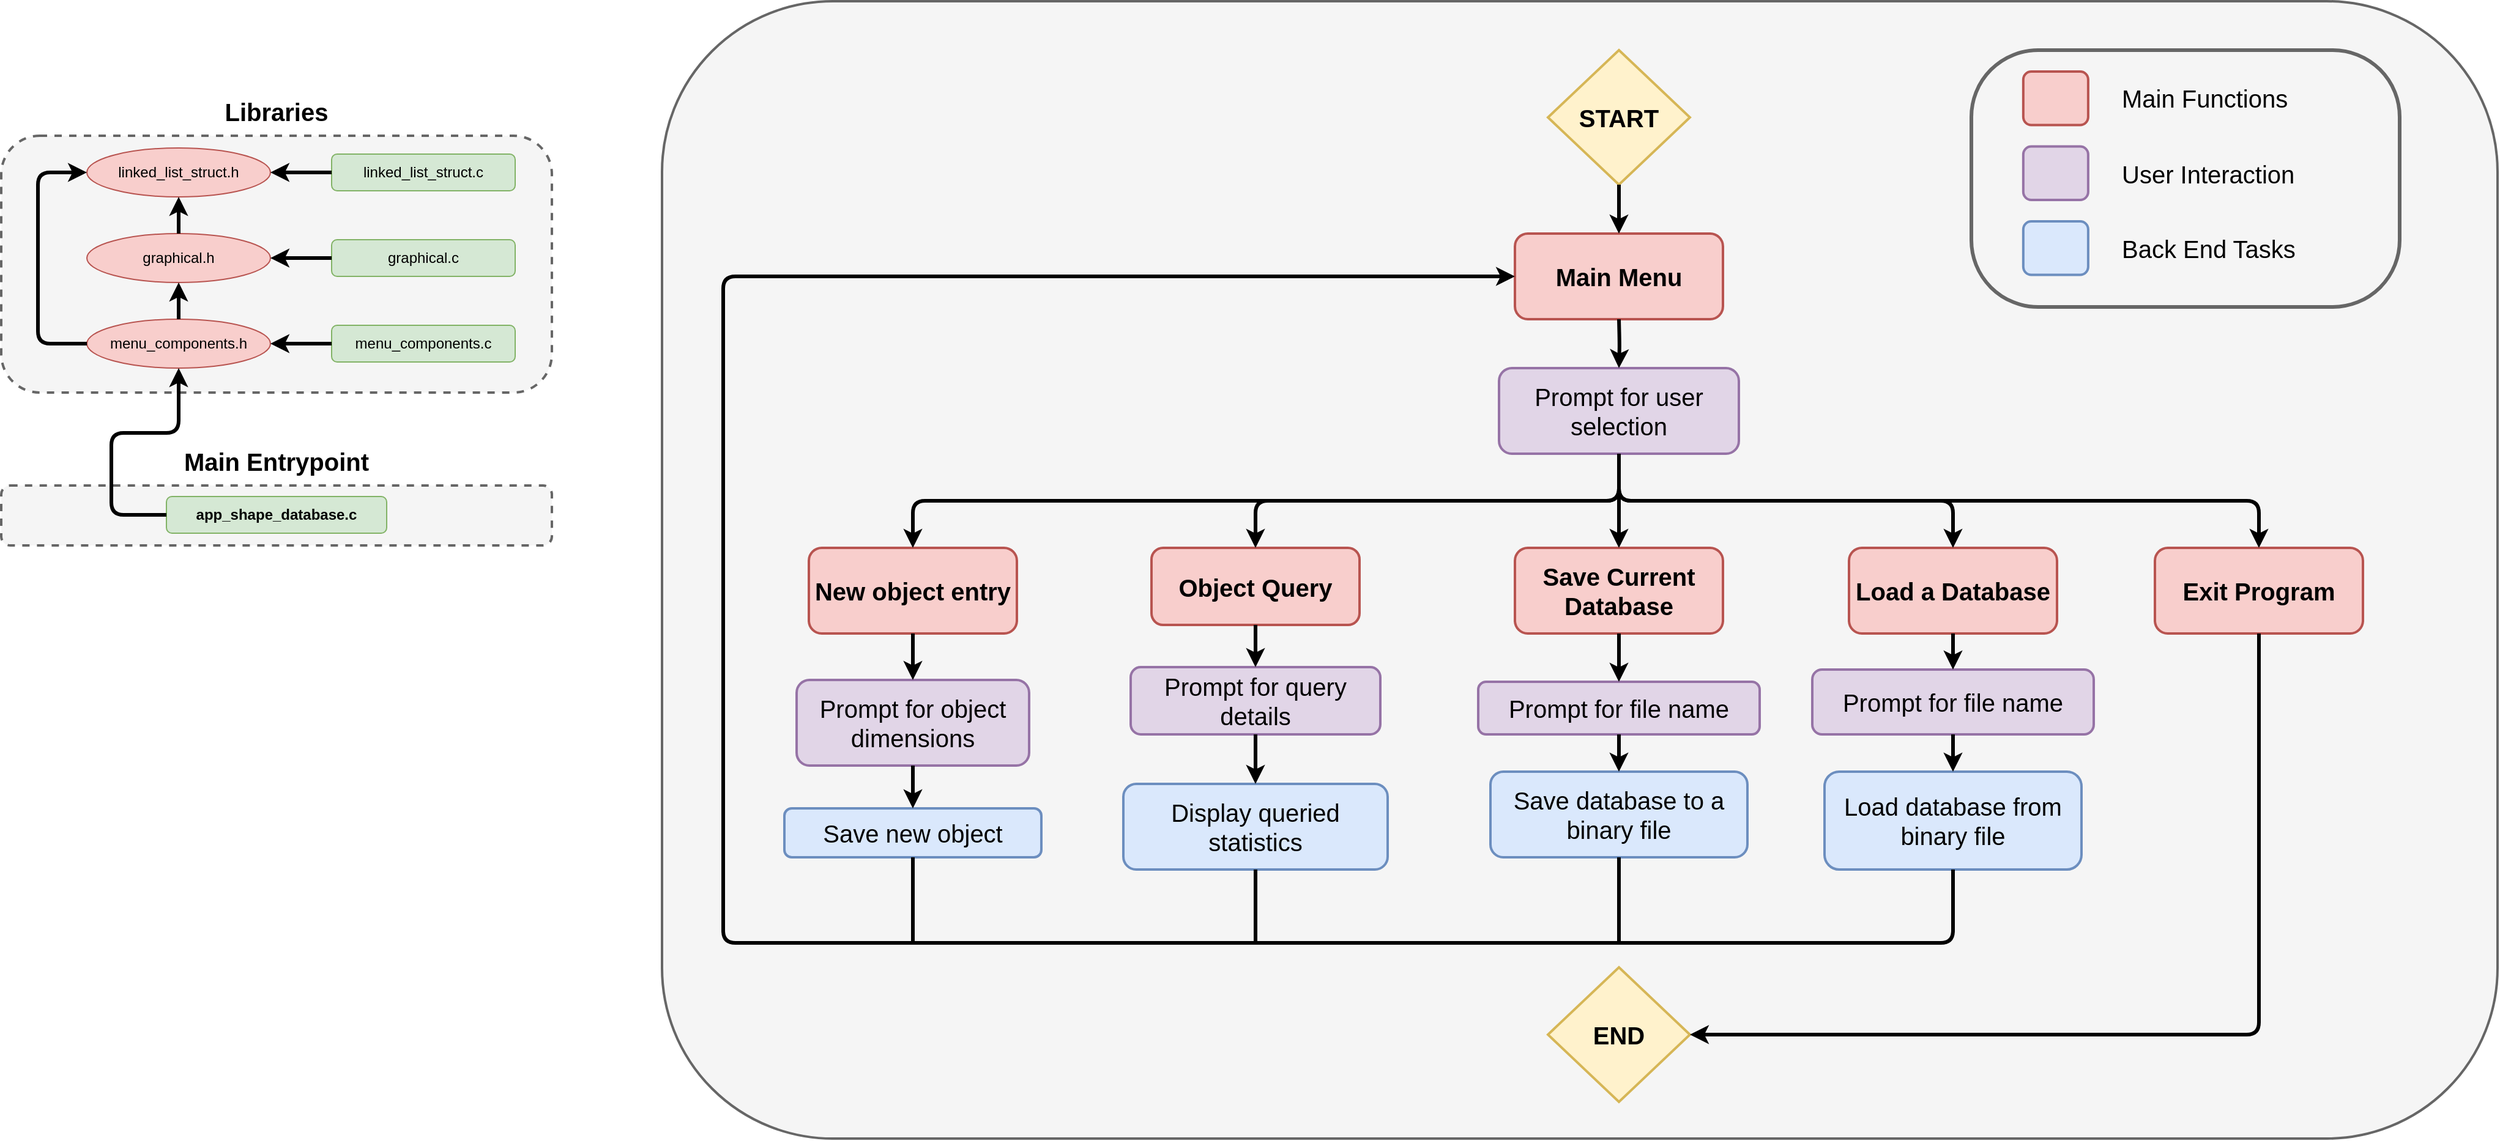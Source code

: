 <mxfile version="15.4.3" type="github">
  <diagram id="C5RBs43oDa-KdzZeNtuy" name="Page-1">
    <mxGraphModel dx="2795" dy="1154" grid="1" gridSize="10" guides="1" tooltips="1" connect="1" arrows="1" fold="1" page="1" pageScale="1" pageWidth="827" pageHeight="1169" math="0" shadow="0">
      <root>
        <mxCell id="WIyWlLk6GJQsqaUBKTNV-0" />
        <mxCell id="WIyWlLk6GJQsqaUBKTNV-1" parent="WIyWlLk6GJQsqaUBKTNV-0" />
        <mxCell id="YDrGcPQDK-OZlm-c5IT4-27" value="" style="group" vertex="1" connectable="0" parent="WIyWlLk6GJQsqaUBKTNV-1">
          <mxGeometry x="-60" y="100" width="450" height="375" as="geometry" />
        </mxCell>
        <mxCell id="YDrGcPQDK-OZlm-c5IT4-21" value="" style="rounded=1;whiteSpace=wrap;html=1;fillColor=#f5f5f5;strokeWidth=2;dashed=1;strokeColor=#666666;fontColor=#333333;" vertex="1" parent="YDrGcPQDK-OZlm-c5IT4-27">
          <mxGeometry y="40" width="450" height="210" as="geometry" />
        </mxCell>
        <mxCell id="YDrGcPQDK-OZlm-c5IT4-23" value="" style="rounded=1;whiteSpace=wrap;html=1;fillColor=#f5f5f5;strokeWidth=2;dashed=1;strokeColor=#666666;fontColor=#333333;" vertex="1" parent="YDrGcPQDK-OZlm-c5IT4-27">
          <mxGeometry y="326" width="450" height="49" as="geometry" />
        </mxCell>
        <mxCell id="YDrGcPQDK-OZlm-c5IT4-0" value="linked_list_struct.c" style="rounded=1;whiteSpace=wrap;html=1;fillColor=#d5e8d4;strokeColor=#82b366;" vertex="1" parent="YDrGcPQDK-OZlm-c5IT4-27">
          <mxGeometry x="270" y="55" width="150" height="30" as="geometry" />
        </mxCell>
        <mxCell id="YDrGcPQDK-OZlm-c5IT4-2" value="linked_list_struct.h" style="ellipse;whiteSpace=wrap;html=1;fillColor=#f8cecc;strokeColor=#b85450;" vertex="1" parent="YDrGcPQDK-OZlm-c5IT4-27">
          <mxGeometry x="70" y="50" width="150" height="40" as="geometry" />
        </mxCell>
        <mxCell id="YDrGcPQDK-OZlm-c5IT4-3" value="graphical.c" style="rounded=1;whiteSpace=wrap;html=1;fillColor=#d5e8d4;strokeColor=#82b366;" vertex="1" parent="YDrGcPQDK-OZlm-c5IT4-27">
          <mxGeometry x="270" y="125" width="150" height="30" as="geometry" />
        </mxCell>
        <mxCell id="YDrGcPQDK-OZlm-c5IT4-4" value="graphical.h" style="ellipse;whiteSpace=wrap;html=1;fillColor=#f8cecc;strokeColor=#b85450;" vertex="1" parent="YDrGcPQDK-OZlm-c5IT4-27">
          <mxGeometry x="70" y="120" width="150" height="40" as="geometry" />
        </mxCell>
        <mxCell id="YDrGcPQDK-OZlm-c5IT4-5" value="menu_components.c" style="rounded=1;whiteSpace=wrap;html=1;fillColor=#d5e8d4;strokeColor=#82b366;" vertex="1" parent="YDrGcPQDK-OZlm-c5IT4-27">
          <mxGeometry x="270" y="195" width="150" height="30" as="geometry" />
        </mxCell>
        <mxCell id="YDrGcPQDK-OZlm-c5IT4-6" value="menu_components.h" style="ellipse;whiteSpace=wrap;html=1;fillColor=#f8cecc;strokeColor=#b85450;" vertex="1" parent="YDrGcPQDK-OZlm-c5IT4-27">
          <mxGeometry x="70" y="190" width="150" height="40" as="geometry" />
        </mxCell>
        <mxCell id="YDrGcPQDK-OZlm-c5IT4-13" value="" style="endArrow=classic;html=1;rounded=1;strokeWidth=3;edgeStyle=orthogonalEdgeStyle;entryX=1;entryY=0.5;entryDx=0;entryDy=0;exitX=0;exitY=0.5;exitDx=0;exitDy=0;" edge="1" parent="YDrGcPQDK-OZlm-c5IT4-27" source="YDrGcPQDK-OZlm-c5IT4-0" target="YDrGcPQDK-OZlm-c5IT4-2">
          <mxGeometry width="50" height="50" relative="1" as="geometry">
            <mxPoint x="230" y="80" as="sourcePoint" />
            <mxPoint x="380" y="20" as="targetPoint" />
          </mxGeometry>
        </mxCell>
        <mxCell id="YDrGcPQDK-OZlm-c5IT4-14" value="" style="endArrow=classic;html=1;rounded=1;strokeWidth=3;edgeStyle=orthogonalEdgeStyle;exitX=0;exitY=0.5;exitDx=0;exitDy=0;entryX=1;entryY=0.5;entryDx=0;entryDy=0;" edge="1" parent="YDrGcPQDK-OZlm-c5IT4-27" source="YDrGcPQDK-OZlm-c5IT4-3" target="YDrGcPQDK-OZlm-c5IT4-4">
          <mxGeometry width="50" height="50" relative="1" as="geometry">
            <mxPoint x="325" y="60" as="sourcePoint" />
            <mxPoint x="450" y="90" as="targetPoint" />
          </mxGeometry>
        </mxCell>
        <mxCell id="YDrGcPQDK-OZlm-c5IT4-15" value="" style="endArrow=classic;html=1;rounded=1;strokeWidth=3;edgeStyle=orthogonalEdgeStyle;exitX=0;exitY=0.5;exitDx=0;exitDy=0;entryX=1;entryY=0.5;entryDx=0;entryDy=0;" edge="1" parent="YDrGcPQDK-OZlm-c5IT4-27" source="YDrGcPQDK-OZlm-c5IT4-5" target="YDrGcPQDK-OZlm-c5IT4-6">
          <mxGeometry width="50" height="50" relative="1" as="geometry">
            <mxPoint x="335" y="70" as="sourcePoint" />
            <mxPoint x="335" y="130" as="targetPoint" />
          </mxGeometry>
        </mxCell>
        <mxCell id="YDrGcPQDK-OZlm-c5IT4-16" value="" style="endArrow=classic;html=1;rounded=1;strokeWidth=3;edgeStyle=orthogonalEdgeStyle;exitX=0.5;exitY=0;exitDx=0;exitDy=0;entryX=0.5;entryY=1;entryDx=0;entryDy=0;" edge="1" parent="YDrGcPQDK-OZlm-c5IT4-27" source="YDrGcPQDK-OZlm-c5IT4-4" target="YDrGcPQDK-OZlm-c5IT4-2">
          <mxGeometry width="50" height="50" relative="1" as="geometry">
            <mxPoint x="515" y="110" as="sourcePoint" />
            <mxPoint x="440" y="-10" as="targetPoint" />
          </mxGeometry>
        </mxCell>
        <mxCell id="YDrGcPQDK-OZlm-c5IT4-17" value="" style="endArrow=classic;html=1;rounded=1;strokeWidth=3;edgeStyle=orthogonalEdgeStyle;exitX=0;exitY=0.5;exitDx=0;exitDy=0;entryX=0;entryY=0.5;entryDx=0;entryDy=0;" edge="1" parent="YDrGcPQDK-OZlm-c5IT4-27" source="YDrGcPQDK-OZlm-c5IT4-6" target="YDrGcPQDK-OZlm-c5IT4-2">
          <mxGeometry width="50" height="50" relative="1" as="geometry">
            <mxPoint x="525" y="120" as="sourcePoint" />
            <mxPoint x="110" as="targetPoint" />
            <Array as="points">
              <mxPoint x="30" y="210" />
              <mxPoint x="30" y="70" />
            </Array>
          </mxGeometry>
        </mxCell>
        <mxCell id="YDrGcPQDK-OZlm-c5IT4-18" value="app_shape_database.c" style="rounded=1;whiteSpace=wrap;html=1;fontStyle=1;fillColor=#d5e8d4;strokeColor=#82b366;" vertex="1" parent="YDrGcPQDK-OZlm-c5IT4-27">
          <mxGeometry x="135" y="335" width="180" height="30" as="geometry" />
        </mxCell>
        <mxCell id="YDrGcPQDK-OZlm-c5IT4-19" value="" style="endArrow=classic;html=1;rounded=1;strokeWidth=3;edgeStyle=orthogonalEdgeStyle;exitX=0.5;exitY=0;exitDx=0;exitDy=0;entryX=0.5;entryY=1;entryDx=0;entryDy=0;" edge="1" parent="YDrGcPQDK-OZlm-c5IT4-27" source="YDrGcPQDK-OZlm-c5IT4-6" target="YDrGcPQDK-OZlm-c5IT4-4">
          <mxGeometry width="50" height="50" relative="1" as="geometry">
            <mxPoint x="155" y="130" as="sourcePoint" />
            <mxPoint x="155" y="100" as="targetPoint" />
          </mxGeometry>
        </mxCell>
        <mxCell id="YDrGcPQDK-OZlm-c5IT4-20" value="" style="endArrow=classic;html=1;rounded=1;strokeWidth=3;edgeStyle=orthogonalEdgeStyle;entryX=0.5;entryY=1;entryDx=0;entryDy=0;exitX=0;exitY=0.5;exitDx=0;exitDy=0;" edge="1" parent="YDrGcPQDK-OZlm-c5IT4-27" source="YDrGcPQDK-OZlm-c5IT4-18" target="YDrGcPQDK-OZlm-c5IT4-6">
          <mxGeometry width="50" height="50" relative="1" as="geometry">
            <mxPoint x="165" y="140" as="sourcePoint" />
            <mxPoint x="165" y="110" as="targetPoint" />
            <Array as="points">
              <mxPoint x="90" y="350" />
              <mxPoint x="90" y="283" />
              <mxPoint x="145" y="283" />
            </Array>
          </mxGeometry>
        </mxCell>
        <mxCell id="YDrGcPQDK-OZlm-c5IT4-22" value="&lt;font style=&quot;font-size: 20px;&quot;&gt;&lt;b style=&quot;font-size: 20px;&quot;&gt;Libraries&lt;/b&gt;&lt;/font&gt;" style="text;html=1;strokeColor=none;fillColor=none;align=center;verticalAlign=middle;whiteSpace=wrap;rounded=0;dashed=1;fontSize=20;" vertex="1" parent="YDrGcPQDK-OZlm-c5IT4-27">
          <mxGeometry width="450" height="40" as="geometry" />
        </mxCell>
        <mxCell id="YDrGcPQDK-OZlm-c5IT4-24" value="&lt;font style=&quot;font-size: 20px;&quot;&gt;&lt;b style=&quot;font-size: 20px;&quot;&gt;Main Entrypoint&lt;br style=&quot;font-size: 20px;&quot;&gt;&lt;/b&gt;&lt;/font&gt;" style="text;html=1;strokeColor=none;fillColor=none;align=center;verticalAlign=middle;whiteSpace=wrap;rounded=0;dashed=1;fontSize=20;" vertex="1" parent="YDrGcPQDK-OZlm-c5IT4-27">
          <mxGeometry y="286" width="450" height="40" as="geometry" />
        </mxCell>
        <mxCell id="YDrGcPQDK-OZlm-c5IT4-78" value="" style="group" vertex="1" connectable="0" parent="WIyWlLk6GJQsqaUBKTNV-1">
          <mxGeometry x="480" y="30" width="1500" height="930" as="geometry" />
        </mxCell>
        <mxCell id="YDrGcPQDK-OZlm-c5IT4-68" value="" style="rounded=1;whiteSpace=wrap;html=1;fontSize=20;strokeWidth=2;fillColor=#f5f5f5;strokeColor=#666666;fontColor=#333333;" vertex="1" parent="YDrGcPQDK-OZlm-c5IT4-78">
          <mxGeometry width="1500" height="930" as="geometry" />
        </mxCell>
        <mxCell id="YDrGcPQDK-OZlm-c5IT4-28" value="Main Menu" style="rounded=1;whiteSpace=wrap;html=1;fontSize=20;strokeWidth=2;fillColor=#f8cecc;fontStyle=1;strokeColor=#b85450;" vertex="1" parent="YDrGcPQDK-OZlm-c5IT4-78">
          <mxGeometry x="697" y="190" width="170" height="70" as="geometry" />
        </mxCell>
        <mxCell id="YDrGcPQDK-OZlm-c5IT4-29" value="START" style="rhombus;whiteSpace=wrap;html=1;fontSize=20;strokeWidth=2;fillColor=#fff2cc;strokeColor=#d6b656;fontStyle=1" vertex="1" parent="YDrGcPQDK-OZlm-c5IT4-78">
          <mxGeometry x="724" y="40" width="116" height="110" as="geometry" />
        </mxCell>
        <mxCell id="YDrGcPQDK-OZlm-c5IT4-31" value="Prompt for user selection" style="rounded=1;whiteSpace=wrap;html=1;fontSize=20;strokeWidth=2;fillColor=#e1d5e7;strokeColor=#9673a6;" vertex="1" parent="YDrGcPQDK-OZlm-c5IT4-78">
          <mxGeometry x="684" y="300" width="196" height="70" as="geometry" />
        </mxCell>
        <mxCell id="YDrGcPQDK-OZlm-c5IT4-32" value="&lt;b&gt;New object entry&lt;/b&gt;" style="rounded=1;whiteSpace=wrap;html=1;fontSize=20;strokeWidth=2;fillColor=#f8cecc;strokeColor=#b85450;" vertex="1" parent="YDrGcPQDK-OZlm-c5IT4-78">
          <mxGeometry x="120" y="447" width="170" height="70" as="geometry" />
        </mxCell>
        <mxCell id="YDrGcPQDK-OZlm-c5IT4-33" value="Prompt for object dimensions" style="rounded=1;whiteSpace=wrap;html=1;fontSize=20;strokeWidth=2;fillColor=#e1d5e7;strokeColor=#9673a6;" vertex="1" parent="YDrGcPQDK-OZlm-c5IT4-78">
          <mxGeometry x="110" y="555" width="190" height="70" as="geometry" />
        </mxCell>
        <mxCell id="YDrGcPQDK-OZlm-c5IT4-34" value="Save new object" style="rounded=1;whiteSpace=wrap;html=1;fontSize=20;strokeWidth=2;fillColor=#dae8fc;strokeColor=#6c8ebf;" vertex="1" parent="YDrGcPQDK-OZlm-c5IT4-78">
          <mxGeometry x="100" y="660" width="210" height="40" as="geometry" />
        </mxCell>
        <mxCell id="YDrGcPQDK-OZlm-c5IT4-35" value="Object Query" style="rounded=1;whiteSpace=wrap;html=1;fontSize=20;strokeWidth=2;fillColor=#f8cecc;fontStyle=1;strokeColor=#b85450;" vertex="1" parent="YDrGcPQDK-OZlm-c5IT4-78">
          <mxGeometry x="400" y="447" width="170" height="63" as="geometry" />
        </mxCell>
        <mxCell id="YDrGcPQDK-OZlm-c5IT4-36" value="Prompt for query details" style="rounded=1;whiteSpace=wrap;html=1;fontSize=20;strokeWidth=2;fillColor=#e1d5e7;strokeColor=#9673a6;" vertex="1" parent="YDrGcPQDK-OZlm-c5IT4-78">
          <mxGeometry x="383" y="544.5" width="204" height="55" as="geometry" />
        </mxCell>
        <mxCell id="YDrGcPQDK-OZlm-c5IT4-37" value="Save Current Database" style="rounded=1;whiteSpace=wrap;html=1;fontSize=20;strokeWidth=2;fillColor=#f8cecc;fontStyle=1;strokeColor=#b85450;" vertex="1" parent="YDrGcPQDK-OZlm-c5IT4-78">
          <mxGeometry x="697" y="447" width="170" height="70" as="geometry" />
        </mxCell>
        <mxCell id="YDrGcPQDK-OZlm-c5IT4-38" value="Prompt for file name" style="rounded=1;whiteSpace=wrap;html=1;fontSize=20;strokeWidth=2;fillColor=#e1d5e7;strokeColor=#9673a6;" vertex="1" parent="YDrGcPQDK-OZlm-c5IT4-78">
          <mxGeometry x="667" y="556.5" width="230" height="43" as="geometry" />
        </mxCell>
        <mxCell id="YDrGcPQDK-OZlm-c5IT4-39" value="Display queried statistics" style="rounded=1;whiteSpace=wrap;html=1;fontSize=20;strokeWidth=2;fillColor=#dae8fc;strokeColor=#6c8ebf;" vertex="1" parent="YDrGcPQDK-OZlm-c5IT4-78">
          <mxGeometry x="377" y="640" width="216" height="70" as="geometry" />
        </mxCell>
        <mxCell id="YDrGcPQDK-OZlm-c5IT4-40" value="Save database to a binary file" style="rounded=1;whiteSpace=wrap;html=1;fontSize=20;strokeWidth=2;fillColor=#dae8fc;strokeColor=#6c8ebf;" vertex="1" parent="YDrGcPQDK-OZlm-c5IT4-78">
          <mxGeometry x="677" y="630" width="210" height="70" as="geometry" />
        </mxCell>
        <mxCell id="YDrGcPQDK-OZlm-c5IT4-41" value="Load a Database" style="rounded=1;whiteSpace=wrap;html=1;fontSize=20;strokeWidth=2;fillColor=#f8cecc;fontStyle=1;strokeColor=#b85450;" vertex="1" parent="YDrGcPQDK-OZlm-c5IT4-78">
          <mxGeometry x="970" y="447" width="170" height="70" as="geometry" />
        </mxCell>
        <mxCell id="YDrGcPQDK-OZlm-c5IT4-42" value="Prompt for file name" style="rounded=1;whiteSpace=wrap;html=1;fontSize=20;strokeWidth=2;fillColor=#e1d5e7;strokeColor=#9673a6;" vertex="1" parent="YDrGcPQDK-OZlm-c5IT4-78">
          <mxGeometry x="940" y="546.5" width="230" height="53" as="geometry" />
        </mxCell>
        <mxCell id="YDrGcPQDK-OZlm-c5IT4-43" value="Load database from binary file" style="rounded=1;whiteSpace=wrap;html=1;fontSize=20;strokeWidth=2;fillColor=#dae8fc;strokeColor=#6c8ebf;" vertex="1" parent="YDrGcPQDK-OZlm-c5IT4-78">
          <mxGeometry x="950" y="630" width="210" height="80" as="geometry" />
        </mxCell>
        <mxCell id="YDrGcPQDK-OZlm-c5IT4-44" value="Exit Program" style="rounded=1;whiteSpace=wrap;html=1;fontSize=20;strokeWidth=2;fillColor=#f8cecc;fontStyle=1;strokeColor=#b85450;" vertex="1" parent="YDrGcPQDK-OZlm-c5IT4-78">
          <mxGeometry x="1220" y="447" width="170" height="70" as="geometry" />
        </mxCell>
        <mxCell id="YDrGcPQDK-OZlm-c5IT4-46" value="END" style="rhombus;whiteSpace=wrap;html=1;fontSize=20;strokeWidth=2;fillColor=#fff2cc;strokeColor=#d6b656;fontStyle=1" vertex="1" parent="YDrGcPQDK-OZlm-c5IT4-78">
          <mxGeometry x="724" y="790" width="116" height="110" as="geometry" />
        </mxCell>
        <mxCell id="YDrGcPQDK-OZlm-c5IT4-47" value="" style="endArrow=classic;html=1;rounded=1;strokeWidth=3;edgeStyle=orthogonalEdgeStyle;entryX=0.5;entryY=0;entryDx=0;entryDy=0;exitX=0.5;exitY=1;exitDx=0;exitDy=0;" edge="1" parent="YDrGcPQDK-OZlm-c5IT4-78" source="YDrGcPQDK-OZlm-c5IT4-29" target="YDrGcPQDK-OZlm-c5IT4-28">
          <mxGeometry width="50" height="50" relative="1" as="geometry">
            <mxPoint x="674" y="140" as="sourcePoint" />
            <mxPoint x="624" y="140" as="targetPoint" />
          </mxGeometry>
        </mxCell>
        <mxCell id="YDrGcPQDK-OZlm-c5IT4-48" value="" style="endArrow=classic;html=1;rounded=1;strokeWidth=3;edgeStyle=orthogonalEdgeStyle;entryX=0.5;entryY=0;entryDx=0;entryDy=0;" edge="1" parent="YDrGcPQDK-OZlm-c5IT4-78" target="YDrGcPQDK-OZlm-c5IT4-31">
          <mxGeometry width="50" height="50" relative="1" as="geometry">
            <mxPoint x="782" y="260" as="sourcePoint" />
            <mxPoint x="792" y="200" as="targetPoint" />
          </mxGeometry>
        </mxCell>
        <mxCell id="YDrGcPQDK-OZlm-c5IT4-49" value="" style="endArrow=classic;html=1;rounded=1;strokeWidth=3;edgeStyle=orthogonalEdgeStyle;entryX=0.5;entryY=0;entryDx=0;entryDy=0;exitX=0.5;exitY=1;exitDx=0;exitDy=0;" edge="1" parent="YDrGcPQDK-OZlm-c5IT4-78" source="YDrGcPQDK-OZlm-c5IT4-31" target="YDrGcPQDK-OZlm-c5IT4-44">
          <mxGeometry width="50" height="50" relative="1" as="geometry">
            <mxPoint x="548" y="140" as="sourcePoint" />
            <mxPoint x="548" y="180" as="targetPoint" />
          </mxGeometry>
        </mxCell>
        <mxCell id="YDrGcPQDK-OZlm-c5IT4-50" value="" style="endArrow=classic;html=1;rounded=1;strokeWidth=3;edgeStyle=orthogonalEdgeStyle;entryX=0.5;entryY=0;entryDx=0;entryDy=0;exitX=0.5;exitY=1;exitDx=0;exitDy=0;" edge="1" parent="YDrGcPQDK-OZlm-c5IT4-78" source="YDrGcPQDK-OZlm-c5IT4-31" target="YDrGcPQDK-OZlm-c5IT4-41">
          <mxGeometry width="50" height="50" relative="1" as="geometry">
            <mxPoint x="792" y="380" as="sourcePoint" />
            <mxPoint x="1305" y="457" as="targetPoint" />
          </mxGeometry>
        </mxCell>
        <mxCell id="YDrGcPQDK-OZlm-c5IT4-51" value="" style="endArrow=classic;html=1;rounded=1;strokeWidth=3;edgeStyle=orthogonalEdgeStyle;entryX=0.5;entryY=0;entryDx=0;entryDy=0;exitX=0.5;exitY=1;exitDx=0;exitDy=0;" edge="1" parent="YDrGcPQDK-OZlm-c5IT4-78" source="YDrGcPQDK-OZlm-c5IT4-31" target="YDrGcPQDK-OZlm-c5IT4-37">
          <mxGeometry width="50" height="50" relative="1" as="geometry">
            <mxPoint x="802" y="390" as="sourcePoint" />
            <mxPoint x="1315" y="467" as="targetPoint" />
          </mxGeometry>
        </mxCell>
        <mxCell id="YDrGcPQDK-OZlm-c5IT4-52" value="" style="endArrow=classic;html=1;rounded=1;strokeWidth=3;edgeStyle=orthogonalEdgeStyle;entryX=0.5;entryY=0;entryDx=0;entryDy=0;exitX=0.5;exitY=1;exitDx=0;exitDy=0;" edge="1" parent="YDrGcPQDK-OZlm-c5IT4-78" source="YDrGcPQDK-OZlm-c5IT4-31" target="YDrGcPQDK-OZlm-c5IT4-35">
          <mxGeometry width="50" height="50" relative="1" as="geometry">
            <mxPoint x="812" y="400" as="sourcePoint" />
            <mxPoint x="1325" y="477" as="targetPoint" />
          </mxGeometry>
        </mxCell>
        <mxCell id="YDrGcPQDK-OZlm-c5IT4-53" value="" style="endArrow=classic;html=1;rounded=1;strokeWidth=3;edgeStyle=orthogonalEdgeStyle;entryX=0.5;entryY=0;entryDx=0;entryDy=0;exitX=0.5;exitY=1;exitDx=0;exitDy=0;" edge="1" parent="YDrGcPQDK-OZlm-c5IT4-78" source="YDrGcPQDK-OZlm-c5IT4-31" target="YDrGcPQDK-OZlm-c5IT4-32">
          <mxGeometry width="50" height="50" relative="1" as="geometry">
            <mxPoint x="792" y="380" as="sourcePoint" />
            <mxPoint x="495" y="457" as="targetPoint" />
          </mxGeometry>
        </mxCell>
        <mxCell id="YDrGcPQDK-OZlm-c5IT4-54" value="" style="endArrow=classic;html=1;rounded=1;strokeWidth=3;edgeStyle=orthogonalEdgeStyle;entryX=1;entryY=0.5;entryDx=0;entryDy=0;exitX=0.5;exitY=1;exitDx=0;exitDy=0;" edge="1" parent="YDrGcPQDK-OZlm-c5IT4-78" source="YDrGcPQDK-OZlm-c5IT4-44" target="YDrGcPQDK-OZlm-c5IT4-46">
          <mxGeometry width="50" height="50" relative="1" as="geometry">
            <mxPoint x="792" y="380" as="sourcePoint" />
            <mxPoint x="1315" y="457" as="targetPoint" />
          </mxGeometry>
        </mxCell>
        <mxCell id="YDrGcPQDK-OZlm-c5IT4-55" value="" style="endArrow=classic;html=1;rounded=1;strokeWidth=3;edgeStyle=orthogonalEdgeStyle;entryX=0.5;entryY=0;entryDx=0;entryDy=0;exitX=0.5;exitY=1;exitDx=0;exitDy=0;" edge="1" parent="YDrGcPQDK-OZlm-c5IT4-78" source="YDrGcPQDK-OZlm-c5IT4-37" target="YDrGcPQDK-OZlm-c5IT4-38">
          <mxGeometry width="50" height="50" relative="1" as="geometry">
            <mxPoint x="792" y="160" as="sourcePoint" />
            <mxPoint x="792" y="200" as="targetPoint" />
          </mxGeometry>
        </mxCell>
        <mxCell id="YDrGcPQDK-OZlm-c5IT4-56" value="" style="endArrow=classic;html=1;rounded=1;strokeWidth=3;edgeStyle=orthogonalEdgeStyle;entryX=0.5;entryY=0;entryDx=0;entryDy=0;exitX=0.5;exitY=1;exitDx=0;exitDy=0;" edge="1" parent="YDrGcPQDK-OZlm-c5IT4-78" source="YDrGcPQDK-OZlm-c5IT4-38" target="YDrGcPQDK-OZlm-c5IT4-40">
          <mxGeometry width="50" height="50" relative="1" as="geometry">
            <mxPoint x="792" y="527" as="sourcePoint" />
            <mxPoint x="792" y="559.5" as="targetPoint" />
          </mxGeometry>
        </mxCell>
        <mxCell id="YDrGcPQDK-OZlm-c5IT4-57" value="" style="endArrow=classic;html=1;rounded=1;strokeWidth=3;edgeStyle=orthogonalEdgeStyle;entryX=0.5;entryY=0;entryDx=0;entryDy=0;exitX=0.5;exitY=1;exitDx=0;exitDy=0;" edge="1" parent="YDrGcPQDK-OZlm-c5IT4-78" source="YDrGcPQDK-OZlm-c5IT4-41" target="YDrGcPQDK-OZlm-c5IT4-42">
          <mxGeometry width="50" height="50" relative="1" as="geometry">
            <mxPoint x="802" y="537" as="sourcePoint" />
            <mxPoint x="802" y="569.5" as="targetPoint" />
          </mxGeometry>
        </mxCell>
        <mxCell id="YDrGcPQDK-OZlm-c5IT4-58" value="" style="endArrow=classic;html=1;rounded=1;strokeWidth=3;edgeStyle=orthogonalEdgeStyle;entryX=0.5;entryY=0;entryDx=0;entryDy=0;exitX=0.5;exitY=1;exitDx=0;exitDy=0;" edge="1" parent="YDrGcPQDK-OZlm-c5IT4-78" source="YDrGcPQDK-OZlm-c5IT4-42" target="YDrGcPQDK-OZlm-c5IT4-43">
          <mxGeometry width="50" height="50" relative="1" as="geometry">
            <mxPoint x="812" y="547" as="sourcePoint" />
            <mxPoint x="812" y="579.5" as="targetPoint" />
          </mxGeometry>
        </mxCell>
        <mxCell id="YDrGcPQDK-OZlm-c5IT4-59" value="" style="endArrow=classic;html=1;rounded=1;strokeWidth=3;edgeStyle=orthogonalEdgeStyle;entryX=0;entryY=0.5;entryDx=0;entryDy=0;exitX=0.5;exitY=1;exitDx=0;exitDy=0;" edge="1" parent="YDrGcPQDK-OZlm-c5IT4-78" source="YDrGcPQDK-OZlm-c5IT4-43" target="YDrGcPQDK-OZlm-c5IT4-28">
          <mxGeometry width="50" height="50" relative="1" as="geometry">
            <mxPoint x="822" y="557" as="sourcePoint" />
            <mxPoint x="822" y="589.5" as="targetPoint" />
            <Array as="points">
              <mxPoint x="1055" y="770" />
              <mxPoint x="50" y="770" />
              <mxPoint x="50" y="225" />
            </Array>
          </mxGeometry>
        </mxCell>
        <mxCell id="YDrGcPQDK-OZlm-c5IT4-61" value="" style="endArrow=classic;html=1;rounded=1;strokeWidth=3;edgeStyle=orthogonalEdgeStyle;entryX=0.5;entryY=0;entryDx=0;entryDy=0;exitX=0.5;exitY=1;exitDx=0;exitDy=0;" edge="1" parent="YDrGcPQDK-OZlm-c5IT4-78" source="YDrGcPQDK-OZlm-c5IT4-35" target="YDrGcPQDK-OZlm-c5IT4-36">
          <mxGeometry width="50" height="50" relative="1" as="geometry">
            <mxPoint x="792" y="160" as="sourcePoint" />
            <mxPoint x="792" y="200" as="targetPoint" />
          </mxGeometry>
        </mxCell>
        <mxCell id="YDrGcPQDK-OZlm-c5IT4-62" value="" style="endArrow=classic;html=1;rounded=1;strokeWidth=3;edgeStyle=orthogonalEdgeStyle;entryX=0.5;entryY=0;entryDx=0;entryDy=0;exitX=0.5;exitY=1;exitDx=0;exitDy=0;" edge="1" parent="YDrGcPQDK-OZlm-c5IT4-78" source="YDrGcPQDK-OZlm-c5IT4-36" target="YDrGcPQDK-OZlm-c5IT4-39">
          <mxGeometry width="50" height="50" relative="1" as="geometry">
            <mxPoint x="802" y="170" as="sourcePoint" />
            <mxPoint x="802" y="210" as="targetPoint" />
          </mxGeometry>
        </mxCell>
        <mxCell id="YDrGcPQDK-OZlm-c5IT4-63" value="" style="endArrow=classic;html=1;rounded=1;strokeWidth=3;edgeStyle=orthogonalEdgeStyle;entryX=0.5;entryY=0;entryDx=0;entryDy=0;exitX=0.5;exitY=1;exitDx=0;exitDy=0;" edge="1" parent="YDrGcPQDK-OZlm-c5IT4-78" source="YDrGcPQDK-OZlm-c5IT4-32" target="YDrGcPQDK-OZlm-c5IT4-33">
          <mxGeometry width="50" height="50" relative="1" as="geometry">
            <mxPoint x="812" y="180" as="sourcePoint" />
            <mxPoint x="812" y="220" as="targetPoint" />
          </mxGeometry>
        </mxCell>
        <mxCell id="YDrGcPQDK-OZlm-c5IT4-64" value="" style="endArrow=classic;html=1;rounded=1;strokeWidth=3;edgeStyle=orthogonalEdgeStyle;entryX=0.5;entryY=0;entryDx=0;entryDy=0;exitX=0.5;exitY=1;exitDx=0;exitDy=0;" edge="1" parent="YDrGcPQDK-OZlm-c5IT4-78" source="YDrGcPQDK-OZlm-c5IT4-33" target="YDrGcPQDK-OZlm-c5IT4-34">
          <mxGeometry width="50" height="50" relative="1" as="geometry">
            <mxPoint x="822" y="190" as="sourcePoint" />
            <mxPoint x="822" y="230" as="targetPoint" />
          </mxGeometry>
        </mxCell>
        <mxCell id="YDrGcPQDK-OZlm-c5IT4-65" value="" style="endArrow=none;html=1;rounded=1;fontSize=20;strokeWidth=3;entryX=0.5;entryY=1;entryDx=0;entryDy=0;" edge="1" parent="YDrGcPQDK-OZlm-c5IT4-78" target="YDrGcPQDK-OZlm-c5IT4-34">
          <mxGeometry width="50" height="50" relative="1" as="geometry">
            <mxPoint x="205" y="770" as="sourcePoint" />
            <mxPoint x="670" y="450" as="targetPoint" />
          </mxGeometry>
        </mxCell>
        <mxCell id="YDrGcPQDK-OZlm-c5IT4-66" value="" style="endArrow=none;html=1;rounded=1;fontSize=20;strokeWidth=3;entryX=0.5;entryY=1;entryDx=0;entryDy=0;" edge="1" parent="YDrGcPQDK-OZlm-c5IT4-78" target="YDrGcPQDK-OZlm-c5IT4-39">
          <mxGeometry width="50" height="50" relative="1" as="geometry">
            <mxPoint x="485" y="770" as="sourcePoint" />
            <mxPoint x="484" y="690" as="targetPoint" />
          </mxGeometry>
        </mxCell>
        <mxCell id="YDrGcPQDK-OZlm-c5IT4-67" value="" style="endArrow=none;html=1;rounded=1;fontSize=20;strokeWidth=3;entryX=0.5;entryY=1;entryDx=0;entryDy=0;" edge="1" parent="YDrGcPQDK-OZlm-c5IT4-78" target="YDrGcPQDK-OZlm-c5IT4-40">
          <mxGeometry width="50" height="50" relative="1" as="geometry">
            <mxPoint x="782" y="770" as="sourcePoint" />
            <mxPoint x="225" y="710" as="targetPoint" />
          </mxGeometry>
        </mxCell>
        <mxCell id="YDrGcPQDK-OZlm-c5IT4-77" value="" style="group" vertex="1" connectable="0" parent="YDrGcPQDK-OZlm-c5IT4-78">
          <mxGeometry x="1070" y="40" width="350" height="210" as="geometry" />
        </mxCell>
        <mxCell id="YDrGcPQDK-OZlm-c5IT4-69" value="" style="rounded=1;whiteSpace=wrap;html=1;fontSize=20;strokeWidth=3;fillColor=#f5f5f5;strokeColor=#666666;fontColor=#333333;arcSize=26;" vertex="1" parent="YDrGcPQDK-OZlm-c5IT4-77">
          <mxGeometry width="350" height="210" as="geometry" />
        </mxCell>
        <mxCell id="YDrGcPQDK-OZlm-c5IT4-70" value="" style="rounded=1;whiteSpace=wrap;html=1;fontSize=20;strokeWidth=2;fillColor=#f8cecc;strokeColor=#b85450;" vertex="1" parent="YDrGcPQDK-OZlm-c5IT4-77">
          <mxGeometry x="42.424" y="17.5" width="53.03" height="43.75" as="geometry" />
        </mxCell>
        <mxCell id="YDrGcPQDK-OZlm-c5IT4-71" value="" style="rounded=1;whiteSpace=wrap;html=1;fontSize=20;strokeWidth=2;fillColor=#e1d5e7;strokeColor=#9673a6;" vertex="1" parent="YDrGcPQDK-OZlm-c5IT4-77">
          <mxGeometry x="42.424" y="78.75" width="53.03" height="43.75" as="geometry" />
        </mxCell>
        <mxCell id="YDrGcPQDK-OZlm-c5IT4-72" value="" style="rounded=1;whiteSpace=wrap;html=1;fontSize=20;strokeWidth=2;fillColor=#dae8fc;strokeColor=#6c8ebf;" vertex="1" parent="YDrGcPQDK-OZlm-c5IT4-77">
          <mxGeometry x="42.424" y="140.0" width="53.03" height="43.75" as="geometry" />
        </mxCell>
        <mxCell id="YDrGcPQDK-OZlm-c5IT4-73" value="Main Functions" style="text;html=1;strokeColor=none;fillColor=none;align=left;verticalAlign=middle;whiteSpace=wrap;rounded=0;fontSize=20;" vertex="1" parent="YDrGcPQDK-OZlm-c5IT4-77">
          <mxGeometry x="120.909" y="26.25" width="201.515" height="26.25" as="geometry" />
        </mxCell>
        <mxCell id="YDrGcPQDK-OZlm-c5IT4-74" value="User Interaction" style="text;html=1;strokeColor=none;fillColor=none;align=left;verticalAlign=middle;whiteSpace=wrap;rounded=0;fontSize=20;" vertex="1" parent="YDrGcPQDK-OZlm-c5IT4-77">
          <mxGeometry x="120.909" y="87.5" width="201.515" height="26.25" as="geometry" />
        </mxCell>
        <mxCell id="YDrGcPQDK-OZlm-c5IT4-75" value="Back End Tasks" style="text;html=1;strokeColor=none;fillColor=none;align=left;verticalAlign=middle;whiteSpace=wrap;rounded=0;fontSize=20;" vertex="1" parent="YDrGcPQDK-OZlm-c5IT4-77">
          <mxGeometry x="120.909" y="148.75" width="201.515" height="26.25" as="geometry" />
        </mxCell>
      </root>
    </mxGraphModel>
  </diagram>
</mxfile>
